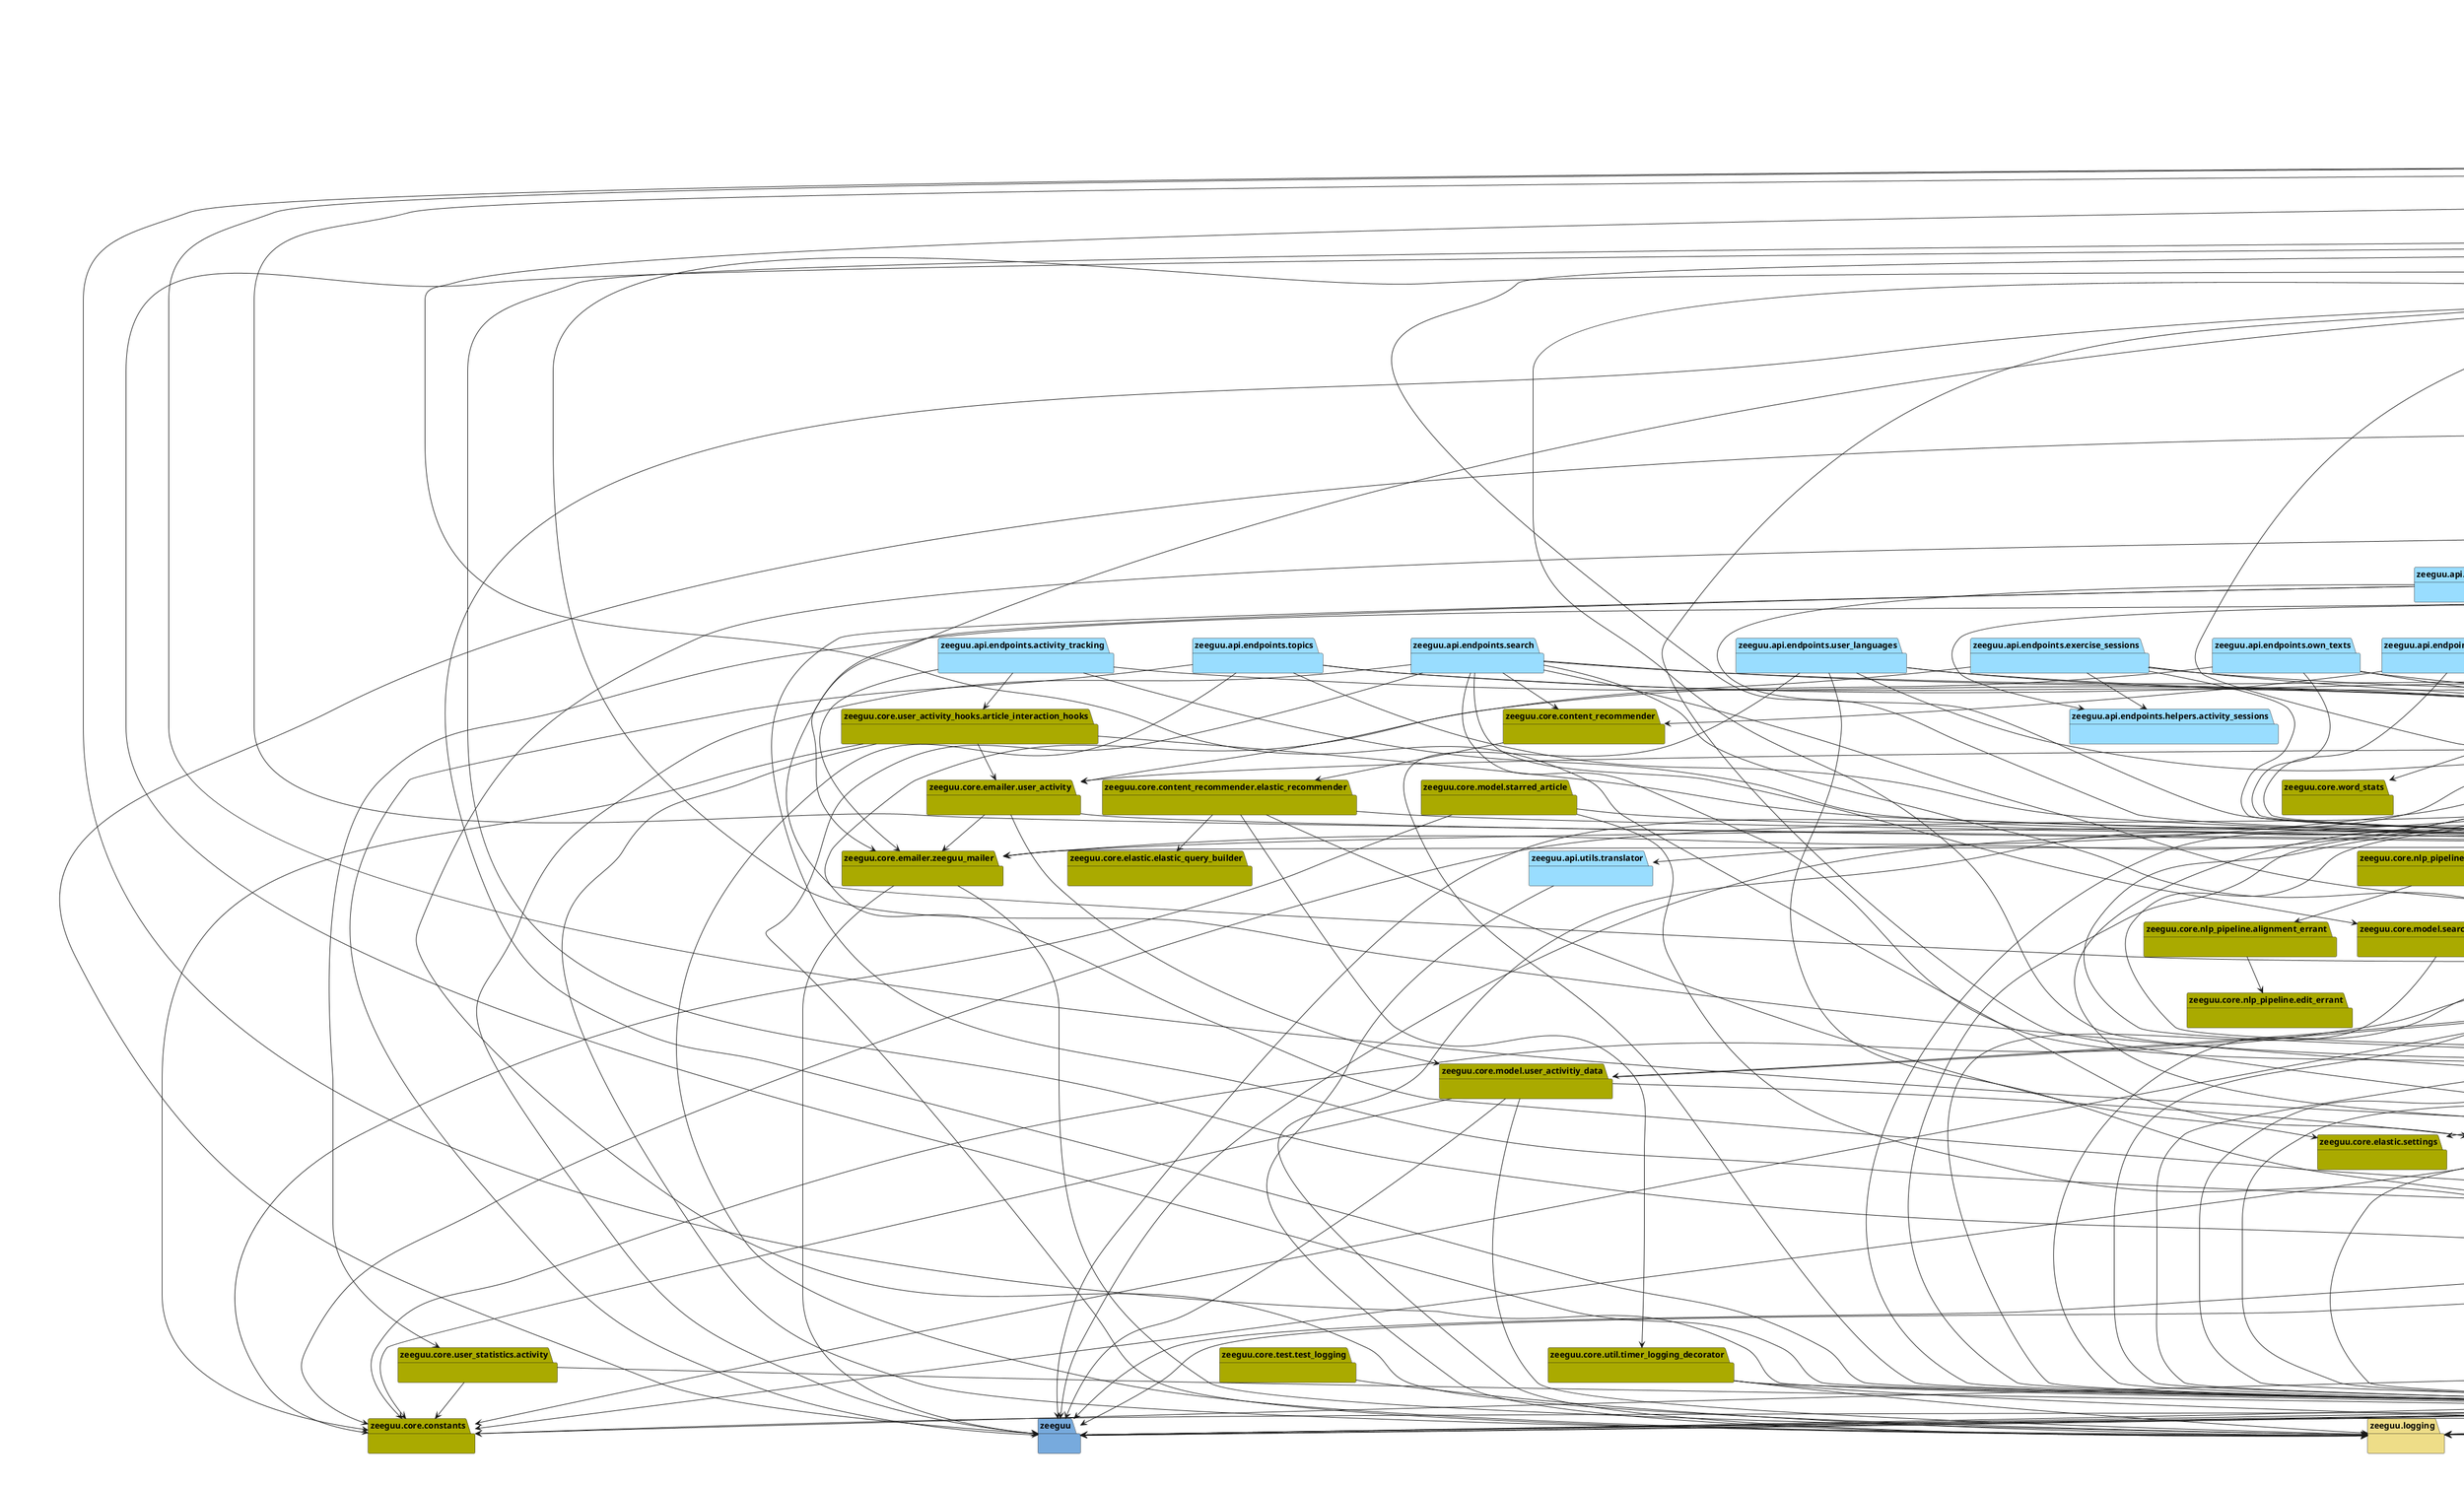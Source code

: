 @startuml packages
set namespaceSeparator none
package "zeeguu" as zeeguu #77AADD {
}
package "zeeguu.api" as zeeguu.api #99DDFF {
}
package "zeeguu.api.app" as zeeguu.api.app #99DDFF {
}
package "zeeguu.api.cross_domain_app" as zeeguu.api.cross_domain_app #99DDFF {
}
package "zeeguu.api.custom_fmd_graphs" as zeeguu.api.custom_fmd_graphs #99DDFF {
}
package "zeeguu.api.endpoints" as zeeguu.api.endpoints #99DDFF {
}
package "zeeguu.api.endpoints.accounts" as zeeguu.api.endpoints.accounts #99DDFF {
}
package "zeeguu.api.endpoints.activity_tracking" as zeeguu.api.endpoints.activity_tracking #99DDFF {
}
package "zeeguu.api.endpoints.article" as zeeguu.api.endpoints.article #99DDFF {
}
package "zeeguu.api.endpoints.bookmarks_and_words" as zeeguu.api.endpoints.bookmarks_and_words #99DDFF {
}
package "zeeguu.api.endpoints.exercise_sessions" as zeeguu.api.endpoints.exercise_sessions #99DDFF {
}
package "zeeguu.api.endpoints.exercises" as zeeguu.api.endpoints.exercises #99DDFF {
}
package "zeeguu.api.endpoints.feature_toggles" as zeeguu.api.endpoints.feature_toggles #99DDFF {
}
package "zeeguu.api.endpoints.helpers" as zeeguu.api.endpoints.helpers #99DDFF {
}
package "zeeguu.api.endpoints.helpers.activity_sessions" as zeeguu.api.endpoints.helpers.activity_sessions #99DDFF {
}
package "zeeguu.api.endpoints.nlp" as zeeguu.api.endpoints.nlp #99DDFF {
}
package "zeeguu.api.endpoints.own_texts" as zeeguu.api.endpoints.own_texts #99DDFF {
}
package "zeeguu.api.endpoints.reading_sessions" as zeeguu.api.endpoints.reading_sessions #99DDFF {
}
package "zeeguu.api.endpoints.search" as zeeguu.api.endpoints.search #99DDFF {
}
package "zeeguu.api.endpoints.sessions" as zeeguu.api.endpoints.sessions #99DDFF {
}
package "zeeguu.api.endpoints.speech" as zeeguu.api.endpoints.speech #99DDFF {
}
package "zeeguu.api.endpoints.student" as zeeguu.api.endpoints.student #99DDFF {
}
package "zeeguu.api.endpoints.system_languages" as zeeguu.api.endpoints.system_languages #99DDFF {
}
package "zeeguu.api.endpoints.teacher_dashboard" as zeeguu.api.endpoints.teacher_dashboard #99DDFF {
}
package "zeeguu.api.endpoints.teacher_dashboard._common_api_parameters" as zeeguu.api.endpoints.teacher_dashboard._common_api_parameters #99DDFF {
}
package "zeeguu.api.endpoints.teacher_dashboard._only_teachers_decorator" as zeeguu.api.endpoints.teacher_dashboard._only_teachers_decorator #99DDFF {
}
package "zeeguu.api.endpoints.teacher_dashboard._permissions" as zeeguu.api.endpoints.teacher_dashboard._permissions #99DDFF {
}
package "zeeguu.api.endpoints.teacher_dashboard.article_management" as zeeguu.api.endpoints.teacher_dashboard.article_management #99DDFF {
}
package "zeeguu.api.endpoints.teacher_dashboard.cohorts" as zeeguu.api.endpoints.teacher_dashboard.cohorts #99DDFF {
}
package "zeeguu.api.endpoints.teacher_dashboard.general" as zeeguu.api.endpoints.teacher_dashboard.general #99DDFF {
}
package "zeeguu.api.endpoints.teacher_dashboard.helpers" as zeeguu.api.endpoints.teacher_dashboard.helpers #99DDFF {
}
package "zeeguu.api.endpoints.teacher_dashboard.student" as zeeguu.api.endpoints.teacher_dashboard.student #99DDFF {
}
package "zeeguu.api.endpoints.teacher_dashboard.student_exercises" as zeeguu.api.endpoints.teacher_dashboard.student_exercises #99DDFF {
}
package "zeeguu.api.endpoints.teacher_dashboard.student_overviews" as zeeguu.api.endpoints.teacher_dashboard.student_overviews #99DDFF {
}
package "zeeguu.api.endpoints.teacher_dashboard.student_readings" as zeeguu.api.endpoints.teacher_dashboard.student_readings #99DDFF {
}
package "zeeguu.api.endpoints.teacher_dashboard.student_words" as zeeguu.api.endpoints.teacher_dashboard.student_words #99DDFF {
}
package "zeeguu.api.endpoints.topics" as zeeguu.api.endpoints.topics #99DDFF {
}
package "zeeguu.api.endpoints.translation" as zeeguu.api.endpoints.translation #99DDFF {
}
package "zeeguu.api.endpoints.user" as zeeguu.api.endpoints.user #99DDFF {
}
package "zeeguu.api.endpoints.user_article" as zeeguu.api.endpoints.user_article #99DDFF {
}
package "zeeguu.api.endpoints.user_articles" as zeeguu.api.endpoints.user_articles #99DDFF {
}
package "zeeguu.api.endpoints.user_languages" as zeeguu.api.endpoints.user_languages #99DDFF {
}
package "zeeguu.api.endpoints.user_preferences" as zeeguu.api.endpoints.user_preferences #99DDFF {
}
package "zeeguu.api.endpoints.user_statistics" as zeeguu.api.endpoints.user_statistics #99DDFF {
}
package "zeeguu.api.utils" as zeeguu.api.utils #99DDFF {
}
package "zeeguu.api.utils.abort_handling" as zeeguu.api.utils.abort_handling #99DDFF {
}
package "zeeguu.api.utils.feedparser_extensions" as zeeguu.api.utils.feedparser_extensions #99DDFF {
}
package "zeeguu.api.utils.json_result" as zeeguu.api.utils.json_result #99DDFF {
}
package "zeeguu.api.utils.route_wrappers" as zeeguu.api.utils.route_wrappers #99DDFF {
}
package "zeeguu.api.utils.translator" as zeeguu.api.utils.translator #99DDFF {
}
package "zeeguu.cl" as zeeguu.cl #44BB99 {
}
package "zeeguu.config" as zeeguu.config #BBCC33 {
}
package "zeeguu.config.loader" as zeeguu.config.loader #BBCC33 {
}
package "zeeguu.core" as zeeguu.core #AAAA00 {
}
package "zeeguu.core.account_management" as zeeguu.core.account_management #AAAA00 {
}
package "zeeguu.core.account_management.user_account_creation" as zeeguu.core.account_management.user_account_creation #AAAA00 {
}
package "zeeguu.core.bookmark_quality" as zeeguu.core.bookmark_quality #AAAA00 {
}
package "zeeguu.core.bookmark_quality.fit_for_study" as zeeguu.core.bookmark_quality.fit_for_study #AAAA00 {
}
package "zeeguu.core.bookmark_quality.negative_qualities" as zeeguu.core.bookmark_quality.negative_qualities #AAAA00 {
}
package "zeeguu.core.bookmark_quality.positive_qualities" as zeeguu.core.bookmark_quality.positive_qualities #AAAA00 {
}
package "zeeguu.core.bookmark_quality.top_bookmarks_for_user" as zeeguu.core.bookmark_quality.top_bookmarks_for_user #AAAA00 {
}
package "zeeguu.core.constants" as zeeguu.core.constants #AAAA00 {
}
package "zeeguu.core.content_cleaning" as zeeguu.core.content_cleaning #AAAA00 {
}
package "zeeguu.core.content_cleaning.content_cleaner" as zeeguu.core.content_cleaning.content_cleaner #AAAA00 {
}
package "zeeguu.core.content_cleaning.unicode_normalization" as zeeguu.core.content_cleaning.unicode_normalization #AAAA00 {
}
package "zeeguu.core.content_quality" as zeeguu.core.content_quality #AAAA00 {
}
package "zeeguu.core.content_quality.quality_filter" as zeeguu.core.content_quality.quality_filter #AAAA00 {
}
package "zeeguu.core.content_recommender" as zeeguu.core.content_recommender #AAAA00 {
}
package "zeeguu.core.content_recommender.elastic_recommender" as zeeguu.core.content_recommender.elastic_recommender #AAAA00 {
}
package "zeeguu.core.content_retriever" as zeeguu.core.content_retriever #AAAA00 {
}
package "zeeguu.core.content_retriever.article_downloader" as zeeguu.core.content_retriever.article_downloader #AAAA00 {
}
package "zeeguu.core.content_retriever.crawler_exceptions" as zeeguu.core.content_retriever.crawler_exceptions #AAAA00 {
}
package "zeeguu.core.content_retriever.parse_with_newspaper" as zeeguu.core.content_retriever.parse_with_newspaper #AAAA00 {
}
package "zeeguu.core.content_retriever.parse_with_readability_server" as zeeguu.core.content_retriever.parse_with_readability_server #AAAA00 {
}
package "zeeguu.core.content_retriever.video_dowloader" as zeeguu.core.content_retriever.video_dowloader #AAAA00 {
}
package "zeeguu.core.crowd_translations" as zeeguu.core.crowd_translations #AAAA00 {
}
package "zeeguu.core.definition_of_learned" as zeeguu.core.definition_of_learned #AAAA00 {
}
package "zeeguu.core.definition_of_learned.is_learned" as zeeguu.core.definition_of_learned.is_learned #AAAA00 {
}
package "zeeguu.core.elastic" as zeeguu.core.elastic #AAAA00 {
}
package "zeeguu.core.elastic.elastic_query_builder" as zeeguu.core.elastic.elastic_query_builder #AAAA00 {
}
package "zeeguu.core.elastic.indexing" as zeeguu.core.elastic.indexing #AAAA00 {
}
package "zeeguu.core.elastic.settings" as zeeguu.core.elastic.settings #AAAA00 {
}
package "zeeguu.core.emailer" as zeeguu.core.emailer #AAAA00 {
}
package "zeeguu.core.emailer.password_reset" as zeeguu.core.emailer.password_reset #AAAA00 {
}
package "zeeguu.core.emailer.user_activity" as zeeguu.core.emailer.user_activity #AAAA00 {
}
package "zeeguu.core.emailer.zeeguu_mailer" as zeeguu.core.emailer.zeeguu_mailer #AAAA00 {
}
package "zeeguu.core.exercises" as zeeguu.core.exercises #AAAA00 {
}
package "zeeguu.core.exercises.similar_words" as zeeguu.core.exercises.similar_words #AAAA00 {
}
package "zeeguu.core.feed_handler" as zeeguu.core.feed_handler #AAAA00 {
}
package "zeeguu.core.feed_handler.feed_handler" as zeeguu.core.feed_handler.feed_handler #AAAA00 {
}
package "zeeguu.core.feed_handler.newspaperfeed" as zeeguu.core.feed_handler.newspaperfeed #AAAA00 {
}
package "zeeguu.core.feed_handler.rssfeed" as zeeguu.core.feed_handler.rssfeed #AAAA00 {
}
package "zeeguu.core.language" as zeeguu.core.language #AAAA00 {
}
package "zeeguu.core.language.difficulty_estimator_factory" as zeeguu.core.language.difficulty_estimator_factory #AAAA00 {
}
package "zeeguu.core.language.difficulty_estimator_strategy" as zeeguu.core.language.difficulty_estimator_strategy #AAAA00 {
}
package "zeeguu.core.language.strategies" as zeeguu.core.language.strategies #AAAA00 {
}
package "zeeguu.core.language.strategies.cognacy_difficulty_estimator" as zeeguu.core.language.strategies.cognacy_difficulty_estimator #AAAA00 {
}
package "zeeguu.core.language.strategies.cognacy_wh_difficulty_estimator" as zeeguu.core.language.strategies.cognacy_wh_difficulty_estimator #AAAA00 {
}
package "zeeguu.core.language.strategies.default_difficulty_estimator" as zeeguu.core.language.strategies.default_difficulty_estimator #AAAA00 {
}
package "zeeguu.core.language.strategies.flesch_kincaid_difficulty_estimator" as zeeguu.core.language.strategies.flesch_kincaid_difficulty_estimator #AAAA00 {
}
package "zeeguu.core.language.strategies.frequency_difficulty_estimator" as zeeguu.core.language.strategies.frequency_difficulty_estimator #AAAA00 {
}
package "zeeguu.core.language.strategies.word_history_difficulty_estimator" as zeeguu.core.language.strategies.word_history_difficulty_estimator #AAAA00 {
}
package "zeeguu.core.language.strategies.word_rank_difficulty_estimator" as zeeguu.core.language.strategies.word_rank_difficulty_estimator #AAAA00 {
}
package "zeeguu.core.ml_models" as zeeguu.core.ml_models #AAAA00 {
}
package "zeeguu.core.ml_models.paywall_detector" as zeeguu.core.ml_models.paywall_detector #AAAA00 {
}
package "zeeguu.core.ml_models.utils" as zeeguu.core.ml_models.utils #AAAA00 {
}
package "zeeguu.core.model" as zeeguu.core.model #AAAA00 {
}
package "zeeguu.core.model.article" as zeeguu.core.model.article #AAAA00 {
}
package "zeeguu.core.model.article_difficulty_feedback" as zeeguu.core.model.article_difficulty_feedback #AAAA00 {
}
package "zeeguu.core.model.bookmark" as zeeguu.core.model.bookmark #AAAA00 {
}
package "zeeguu.core.model.cohort" as zeeguu.core.model.cohort #AAAA00 {
}
package "zeeguu.core.model.cohort_article_map" as zeeguu.core.model.cohort_article_map #AAAA00 {
}
package "zeeguu.core.model.difficulty_lingo_rank" as zeeguu.core.model.difficulty_lingo_rank #AAAA00 {
}
package "zeeguu.core.model.domain_name" as zeeguu.core.model.domain_name #AAAA00 {
}
package "zeeguu.core.model.exercise" as zeeguu.core.model.exercise #AAAA00 {
}
package "zeeguu.core.model.exercise_outcome" as zeeguu.core.model.exercise_outcome #AAAA00 {
}
package "zeeguu.core.model.exercise_source" as zeeguu.core.model.exercise_source #AAAA00 {
}
package "zeeguu.core.model.feed" as zeeguu.core.model.feed #AAAA00 {
}
package "zeeguu.core.model.language" as zeeguu.core.model.language #AAAA00 {
}
package "zeeguu.core.model.learning_cycle" as zeeguu.core.model.learning_cycle #AAAA00 {
}
package "zeeguu.core.model.localized_topic" as zeeguu.core.model.localized_topic #AAAA00 {
}
package "zeeguu.core.model.personal_copy" as zeeguu.core.model.personal_copy #AAAA00 {
}
package "zeeguu.core.model.search" as zeeguu.core.model.search #AAAA00 {
}
package "zeeguu.core.model.search_filter" as zeeguu.core.model.search_filter #AAAA00 {
}
package "zeeguu.core.model.search_subscription" as zeeguu.core.model.search_subscription #AAAA00 {
}
package "zeeguu.core.model.session" as zeeguu.core.model.session #AAAA00 {
}
package "zeeguu.core.model.sorted_exercise_log" as zeeguu.core.model.sorted_exercise_log #AAAA00 {
}
package "zeeguu.core.model.starred_article" as zeeguu.core.model.starred_article #AAAA00 {
}
package "zeeguu.core.model.teacher" as zeeguu.core.model.teacher #AAAA00 {
}
package "zeeguu.core.model.teacher_cohort_map" as zeeguu.core.model.teacher_cohort_map #AAAA00 {
}
package "zeeguu.core.model.text" as zeeguu.core.model.text #AAAA00 {
}
package "zeeguu.core.model.topic" as zeeguu.core.model.topic #AAAA00 {
}
package "zeeguu.core.model.topic_filter" as zeeguu.core.model.topic_filter #AAAA00 {
}
package "zeeguu.core.model.topic_subscription" as zeeguu.core.model.topic_subscription #AAAA00 {
}
package "zeeguu.core.model.unique_code" as zeeguu.core.model.unique_code #AAAA00 {
}
package "zeeguu.core.model.url" as zeeguu.core.model.url #AAAA00 {
}
package "zeeguu.core.model.user" as zeeguu.core.model.user #AAAA00 {
}
package "zeeguu.core.model.user_activitiy_data" as zeeguu.core.model.user_activitiy_data #AAAA00 {
}
package "zeeguu.core.model.user_article" as zeeguu.core.model.user_article #AAAA00 {
}
package "zeeguu.core.model.user_exercise_session" as zeeguu.core.model.user_exercise_session #AAAA00 {
}
package "zeeguu.core.model.user_language" as zeeguu.core.model.user_language #AAAA00 {
}
package "zeeguu.core.model.user_preference" as zeeguu.core.model.user_preference #AAAA00 {
}
package "zeeguu.core.model.user_reading_session" as zeeguu.core.model.user_reading_session #AAAA00 {
}
package "zeeguu.core.model.user_word" as zeeguu.core.model.user_word #AAAA00 {
}
package "zeeguu.core.model.word_to_study" as zeeguu.core.model.word_to_study #AAAA00 {
}
package "zeeguu.core.nlp_pipeline" as zeeguu.core.nlp_pipeline #AAAA00 {
}
package "zeeguu.core.nlp_pipeline.alignment_errant" as zeeguu.core.nlp_pipeline.alignment_errant #AAAA00 {
}
package "zeeguu.core.nlp_pipeline.automatic_gec_tagging" as zeeguu.core.nlp_pipeline.automatic_gec_tagging #AAAA00 {
}
package "zeeguu.core.nlp_pipeline.confusion_generator" as zeeguu.core.nlp_pipeline.confusion_generator #AAAA00 {
}
package "zeeguu.core.nlp_pipeline.edit_errant" as zeeguu.core.nlp_pipeline.edit_errant #AAAA00 {
}
package "zeeguu.core.nlp_pipeline.reduce_context" as zeeguu.core.nlp_pipeline.reduce_context #AAAA00 {
}
package "zeeguu.core.nlp_pipeline.spacy_wrapper" as zeeguu.core.nlp_pipeline.spacy_wrapper #AAAA00 {
}
package "zeeguu.core.sql" as zeeguu.core.sql #AAAA00 {
}
package "zeeguu.core.sql.learner" as zeeguu.core.sql.learner #AAAA00 {
}
package "zeeguu.core.sql.learner.exercises_history" as zeeguu.core.sql.learner.exercises_history #AAAA00 {
}
package "zeeguu.core.sql.learner.words" as zeeguu.core.sql.learner.words #AAAA00 {
}
package "zeeguu.core.sql.query_building" as zeeguu.core.sql.query_building #AAAA00 {
}
package "zeeguu.core.sql.teacher" as zeeguu.core.sql.teacher #AAAA00 {
}
package "zeeguu.core.sql.teacher.teachers_for_cohort" as zeeguu.core.sql.teacher.teachers_for_cohort #AAAA00 {
}
package "zeeguu.core.test" as zeeguu.core.test #AAAA00 {
}
package "zeeguu.core.test.mocking_the_web" as zeeguu.core.test.mocking_the_web #AAAA00 {
}
package "zeeguu.core.test.model_test_mixin" as zeeguu.core.test.model_test_mixin #AAAA00 {
}
package "zeeguu.core.test.rules" as zeeguu.core.test.rules #AAAA00 {
}
package "zeeguu.core.test.rules.article_rule" as zeeguu.core.test.rules.article_rule #AAAA00 {
}
package "zeeguu.core.test.rules.base_rule" as zeeguu.core.test.rules.base_rule #AAAA00 {
}
package "zeeguu.core.test.rules.bookmark_rule" as zeeguu.core.test.rules.bookmark_rule #AAAA00 {
}
package "zeeguu.core.test.rules.cohort_rule" as zeeguu.core.test.rules.cohort_rule #AAAA00 {
}
package "zeeguu.core.test.rules.exercise_rule" as zeeguu.core.test.rules.exercise_rule #AAAA00 {
}
package "zeeguu.core.test.rules.exercise_session_rule" as zeeguu.core.test.rules.exercise_session_rule #AAAA00 {
}
package "zeeguu.core.test.rules.feed_rule" as zeeguu.core.test.rules.feed_rule #AAAA00 {
}
package "zeeguu.core.test.rules.language_rule" as zeeguu.core.test.rules.language_rule #AAAA00 {
}
package "zeeguu.core.test.rules.outcome_rule" as zeeguu.core.test.rules.outcome_rule #AAAA00 {
}
package "zeeguu.core.test.rules.source_rule" as zeeguu.core.test.rules.source_rule #AAAA00 {
}
package "zeeguu.core.test.rules.text_rule" as zeeguu.core.test.rules.text_rule #AAAA00 {
}
package "zeeguu.core.test.rules.url_rule" as zeeguu.core.test.rules.url_rule #AAAA00 {
}
package "zeeguu.core.test.rules.user_article_rule" as zeeguu.core.test.rules.user_article_rule #AAAA00 {
}
package "zeeguu.core.test.rules.user_exercise_session_rule" as zeeguu.core.test.rules.user_exercise_session_rule #AAAA00 {
}
package "zeeguu.core.test.rules.user_reading_session_rule" as zeeguu.core.test.rules.user_reading_session_rule #AAAA00 {
}
package "zeeguu.core.test.rules.user_rule" as zeeguu.core.test.rules.user_rule #AAAA00 {
}
package "zeeguu.core.test.rules.user_word_rule" as zeeguu.core.test.rules.user_word_rule #AAAA00 {
}
package "zeeguu.core.test.test_article" as zeeguu.core.test.test_article #AAAA00 {
}
package "zeeguu.core.test.test_bookmark" as zeeguu.core.test.test_bookmark #AAAA00 {
}
package "zeeguu.core.test.test_cohort" as zeeguu.core.test.test_cohort #AAAA00 {
}
package "zeeguu.core.test.test_difficulty_estimator_factory" as zeeguu.core.test.test_difficulty_estimator_factory #AAAA00 {
}
package "zeeguu.core.test.test_domain" as zeeguu.core.test.test_domain #AAAA00 {
}
package "zeeguu.core.test.test_feed" as zeeguu.core.test.test_feed #AAAA00 {
}
package "zeeguu.core.test.test_language" as zeeguu.core.test.test_language #AAAA00 {
}
package "zeeguu.core.test.test_localized_topic" as zeeguu.core.test.test_localized_topic #AAAA00 {
}
package "zeeguu.core.test.test_logging" as zeeguu.core.test.test_logging #AAAA00 {
}
package "zeeguu.core.test.test_retrieve_and_compute" as zeeguu.core.test.test_retrieve_and_compute #AAAA00 {
}
package "zeeguu.core.test.test_text" as zeeguu.core.test.test_text #AAAA00 {
}
package "zeeguu.core.test.test_url" as zeeguu.core.test.test_url #AAAA00 {
}
package "zeeguu.core.test.test_user" as zeeguu.core.test.test_user #AAAA00 {
}
package "zeeguu.core.test.test_user_article" as zeeguu.core.test.test_user_article #AAAA00 {
}
package "zeeguu.core.test.test_user_preferences" as zeeguu.core.test.test_user_preferences #AAAA00 {
}
package "zeeguu.core.test.test_user_word" as zeeguu.core.test.test_user_word #AAAA00 {
}
package "zeeguu.core.test.testing_data" as zeeguu.core.test.testing_data #AAAA00 {
}
package "zeeguu.core.test.tests_difficulty_estimator_strategies" as zeeguu.core.test.tests_difficulty_estimator_strategies #AAAA00 {
}
package "zeeguu.core.test.tests_difficulty_estimator_strategies.test_default_difficulty_estimator" as zeeguu.core.test.tests_difficulty_estimator_strategies.test_default_difficulty_estimator #AAAA00 {
}
package "zeeguu.core.test.tests_difficulty_estimator_strategies.test_flesch_kincaid_difficulty_estimator" as zeeguu.core.test.tests_difficulty_estimator_strategies.test_flesch_kincaid_difficulty_estimator #AAAA00 {
}
package "zeeguu.core.test.tests_difficulty_estimator_strategies.test_frequency_difficulty_estimator" as zeeguu.core.test.tests_difficulty_estimator_strategies.test_frequency_difficulty_estimator #AAAA00 {
}
package "zeeguu.core.user_activity_hooks" as zeeguu.core.user_activity_hooks #AAAA00 {
}
package "zeeguu.core.user_activity_hooks.article_interaction_hooks" as zeeguu.core.user_activity_hooks.article_interaction_hooks #AAAA00 {
}
package "zeeguu.core.user_statistics" as zeeguu.core.user_statistics #AAAA00 {
}
package "zeeguu.core.user_statistics.activity" as zeeguu.core.user_statistics.activity #AAAA00 {
}
package "zeeguu.core.user_statistics.exercise_corectness" as zeeguu.core.user_statistics.exercise_corectness #AAAA00 {
}
package "zeeguu.core.user_statistics.exercise_sessions" as zeeguu.core.user_statistics.exercise_sessions #AAAA00 {
}
package "zeeguu.core.user_statistics.reading_sessions" as zeeguu.core.user_statistics.reading_sessions #AAAA00 {
}
package "zeeguu.core.user_statistics.student_overview" as zeeguu.core.user_statistics.student_overview #AAAA00 {
}
package "zeeguu.core.util" as zeeguu.core.util #AAAA00 {
}
package "zeeguu.core.util.encoding" as zeeguu.core.util.encoding #AAAA00 {
}
package "zeeguu.core.util.hash" as zeeguu.core.util.hash #AAAA00 {
}
package "zeeguu.core.util.text" as zeeguu.core.util.text #AAAA00 {
}
package "zeeguu.core.util.time" as zeeguu.core.util.time #AAAA00 {
}
package "zeeguu.core.util.timer_logging_decorator" as zeeguu.core.util.timer_logging_decorator #AAAA00 {
}
package "zeeguu.core.word_scheduling" as zeeguu.core.word_scheduling #AAAA00 {
}
package "zeeguu.core.word_scheduling.basicSR" as zeeguu.core.word_scheduling.basicSR #AAAA00 {
}
package "zeeguu.core.word_scheduling.basicSR.basicSR" as zeeguu.core.word_scheduling.basicSR.basicSR #AAAA00 {
}
package "zeeguu.core.word_stats" as zeeguu.core.word_stats #AAAA00 {
}
package "zeeguu.logging" as zeeguu.logging #EEDD88 {
}
zeeguu.api.app --> zeeguu
zeeguu.api.app --> zeeguu.api.endpoints
zeeguu.api.app --> zeeguu.config.loader
zeeguu.api.app --> zeeguu.core.model
zeeguu.api.app --> zeeguu.logging
zeeguu.api.custom_fmd_graphs --> zeeguu.core.model
zeeguu.api.endpoints --> zeeguu.api.endpoints.nlp
zeeguu.api.endpoints --> zeeguu.api.endpoints.reading_sessions
zeeguu.api.endpoints --> zeeguu.api.endpoints.student
zeeguu.api.endpoints --> zeeguu.api.endpoints.teacher_dashboard
zeeguu.api.endpoints --> zeeguu.core
zeeguu.api.endpoints.accounts --> zeeguu.api.endpoints.sessions
zeeguu.api.endpoints.accounts --> zeeguu.api.utils.abort_handling
zeeguu.api.endpoints.accounts --> zeeguu.api.utils.route_wrappers
zeeguu.api.endpoints.accounts --> zeeguu.core.account_management.user_account_creation
zeeguu.api.endpoints.accounts --> zeeguu.core.emailer.password_reset
zeeguu.api.endpoints.accounts --> zeeguu.core.model
zeeguu.api.endpoints.accounts --> zeeguu.core.model.unique_code
zeeguu.api.endpoints.accounts --> zeeguu.logging
zeeguu.api.endpoints.activity_tracking --> zeeguu.api.utils.route_wrappers
zeeguu.api.endpoints.activity_tracking --> zeeguu.core.emailer.zeeguu_mailer
zeeguu.api.endpoints.activity_tracking --> zeeguu.core.model
zeeguu.api.endpoints.activity_tracking --> zeeguu.core.user_activity_hooks.article_interaction_hooks
zeeguu.api.endpoints.article --> zeeguu.api.utils
zeeguu.api.endpoints.article --> zeeguu.api.utils.json_result
zeeguu.api.endpoints.article --> zeeguu.api.utils.route_wrappers
zeeguu.api.endpoints.article --> zeeguu.core.model
zeeguu.api.endpoints.article --> zeeguu.core.model.article
zeeguu.api.endpoints.article --> zeeguu.core.model.personal_copy
zeeguu.api.endpoints.bookmarks_and_words --> zeeguu.api.utils.json_result
zeeguu.api.endpoints.bookmarks_and_words --> zeeguu.api.utils.route_wrappers
zeeguu.api.endpoints.bookmarks_and_words --> zeeguu.core.bookmark_quality
zeeguu.api.endpoints.bookmarks_and_words --> zeeguu.core.model
zeeguu.api.endpoints.exercise_sessions --> zeeguu.api.endpoints.helpers.activity_sessions
zeeguu.api.endpoints.exercise_sessions --> zeeguu.api.utils.json_result
zeeguu.api.endpoints.exercise_sessions --> zeeguu.api.utils.route_wrappers
zeeguu.api.endpoints.exercise_sessions --> zeeguu.core.emailer.user_activity
zeeguu.api.endpoints.exercise_sessions --> zeeguu.core.model
zeeguu.api.endpoints.exercises --> zeeguu.api.utils.json_result
zeeguu.api.endpoints.exercises --> zeeguu.api.utils.route_wrappers
zeeguu.api.endpoints.exercises --> zeeguu.core.exercises.similar_words
zeeguu.api.endpoints.exercises --> zeeguu.core.model
zeeguu.api.endpoints.feature_toggles --> zeeguu.api.endpoints
zeeguu.api.endpoints.feature_toggles --> zeeguu.api.utils
zeeguu.api.endpoints.nlp --> zeeguu.api.utils.json_result
zeeguu.api.endpoints.nlp --> zeeguu.api.utils.route_wrappers
zeeguu.api.endpoints.nlp --> zeeguu.core.nlp_pipeline
zeeguu.api.endpoints.own_texts --> zeeguu.api.utils.json_result
zeeguu.api.endpoints.own_texts --> zeeguu.api.utils.route_wrappers
zeeguu.api.endpoints.own_texts --> zeeguu.core.model
zeeguu.api.endpoints.own_texts --> zeeguu.core.model.personal_copy
zeeguu.api.endpoints.reading_sessions --> zeeguu.api.endpoints.helpers.activity_sessions
zeeguu.api.endpoints.reading_sessions --> zeeguu.api.utils
zeeguu.api.endpoints.reading_sessions --> zeeguu.api.utils.json_result
zeeguu.api.endpoints.search --> zeeguu
zeeguu.api.endpoints.search --> zeeguu.api.utils.json_result
zeeguu.api.endpoints.search --> zeeguu.api.utils.route_wrappers
zeeguu.api.endpoints.search --> zeeguu.core.content_recommender
zeeguu.api.endpoints.search --> zeeguu.core.model.search
zeeguu.api.endpoints.search --> zeeguu.core.model.search_filter
zeeguu.api.endpoints.search --> zeeguu.core.model.search_subscription
zeeguu.api.endpoints.search --> zeeguu.core.model.user_article
zeeguu.api.endpoints.search --> zeeguu.logging
zeeguu.api.endpoints.sessions --> zeeguu.api.utils.abort_handling
zeeguu.api.endpoints.sessions --> zeeguu.api.utils.route_wrappers
zeeguu.api.endpoints.sessions --> zeeguu.core.model
zeeguu.api.endpoints.speech --> zeeguu.api.endpoints
zeeguu.api.endpoints.speech --> zeeguu.api.utils
zeeguu.api.endpoints.speech --> zeeguu.core
zeeguu.api.endpoints.speech --> zeeguu.core.model
zeeguu.api.endpoints.student --> zeeguu.api.utils
zeeguu.api.endpoints.student --> zeeguu.api.utils.json_result
zeeguu.api.endpoints.student --> zeeguu.api.utils.route_wrappers
zeeguu.api.endpoints.student --> zeeguu.core.model
zeeguu.api.endpoints.system_languages --> zeeguu.api.utils.route_wrappers
zeeguu.api.endpoints.system_languages --> zeeguu.core.model
zeeguu.api.endpoints.teacher_dashboard --> zeeguu.api.endpoints.student
zeeguu.api.endpoints.teacher_dashboard --> zeeguu.api.endpoints.teacher_dashboard.article_management
zeeguu.api.endpoints.teacher_dashboard --> zeeguu.api.endpoints.teacher_dashboard.cohorts
zeeguu.api.endpoints.teacher_dashboard --> zeeguu.api.endpoints.teacher_dashboard.general
zeeguu.api.endpoints.teacher_dashboard --> zeeguu.api.endpoints.teacher_dashboard.student_exercises
zeeguu.api.endpoints.teacher_dashboard --> zeeguu.api.endpoints.teacher_dashboard.student_overviews
zeeguu.api.endpoints.teacher_dashboard --> zeeguu.api.endpoints.teacher_dashboard.student_readings
zeeguu.api.endpoints.teacher_dashboard --> zeeguu.api.endpoints.teacher_dashboard.student_words
zeeguu.api.endpoints.teacher_dashboard._common_api_parameters --> zeeguu.api.endpoints.teacher_dashboard._permissions
zeeguu.api.endpoints.teacher_dashboard._common_api_parameters --> zeeguu.core.model
zeeguu.api.endpoints.teacher_dashboard._common_api_parameters --> zeeguu.core.sql.query_building
zeeguu.api.endpoints.teacher_dashboard._only_teachers_decorator --> zeeguu.api.endpoints.teacher_dashboard._permissions
zeeguu.api.endpoints.teacher_dashboard._permissions --> zeeguu.core.model
zeeguu.api.endpoints.teacher_dashboard.article_management --> zeeguu.api.endpoints.teacher_dashboard._only_teachers_decorator
zeeguu.api.endpoints.teacher_dashboard.article_management --> zeeguu.api.endpoints.teacher_dashboard._permissions
zeeguu.api.endpoints.teacher_dashboard.article_management --> zeeguu.api.utils.abort_handling
zeeguu.api.endpoints.teacher_dashboard.article_management --> zeeguu.api.utils.route_wrappers
zeeguu.api.endpoints.teacher_dashboard.article_management --> zeeguu.core
zeeguu.api.endpoints.teacher_dashboard.article_management --> zeeguu.core.emailer.zeeguu_mailer
zeeguu.api.endpoints.teacher_dashboard.article_management --> zeeguu.core.model
zeeguu.api.endpoints.teacher_dashboard.article_management --> zeeguu.core.model.cohort_article_map
zeeguu.api.endpoints.teacher_dashboard.cohorts --> zeeguu.api.endpoints.teacher_dashboard._common_api_parameters
zeeguu.api.endpoints.teacher_dashboard.cohorts --> zeeguu.api.endpoints.teacher_dashboard._only_teachers_decorator
zeeguu.api.endpoints.teacher_dashboard.cohorts --> zeeguu.api.endpoints.teacher_dashboard._permissions
zeeguu.api.endpoints.teacher_dashboard.cohorts --> zeeguu.api.endpoints.teacher_dashboard.helpers
zeeguu.api.endpoints.teacher_dashboard.cohorts --> zeeguu.api.utils.route_wrappers
zeeguu.api.endpoints.teacher_dashboard.cohorts --> zeeguu.core
zeeguu.api.endpoints.teacher_dashboard.cohorts --> zeeguu.core.model
zeeguu.api.endpoints.teacher_dashboard.cohorts --> zeeguu.core.model.user_reading_session
zeeguu.api.endpoints.teacher_dashboard.general --> zeeguu.api.endpoints.teacher_dashboard._only_teachers_decorator
zeeguu.api.endpoints.teacher_dashboard.general --> zeeguu.api.endpoints.teacher_dashboard._permissions
zeeguu.api.endpoints.teacher_dashboard.general --> zeeguu.api.endpoints.teacher_dashboard.helpers
zeeguu.api.endpoints.teacher_dashboard.general --> zeeguu.api.utils.route_wrappers
zeeguu.api.endpoints.teacher_dashboard.general --> zeeguu.core
zeeguu.api.endpoints.teacher_dashboard.general --> zeeguu.core.model
zeeguu.api.endpoints.teacher_dashboard.helpers --> zeeguu.core.model
zeeguu.api.endpoints.teacher_dashboard.helpers --> zeeguu.core.sql.teacher.teachers_for_cohort
zeeguu.api.endpoints.teacher_dashboard.helpers --> zeeguu.core.user_statistics.exercise_corectness
zeeguu.api.endpoints.teacher_dashboard.helpers --> zeeguu.core.user_statistics.exercise_sessions
zeeguu.api.endpoints.teacher_dashboard.helpers --> zeeguu.core.user_statistics.reading_sessions
zeeguu.api.endpoints.teacher_dashboard.student --> zeeguu.api.endpoints.teacher_dashboard._common_api_parameters
zeeguu.api.endpoints.teacher_dashboard.student --> zeeguu.api.endpoints.teacher_dashboard._only_teachers_decorator
zeeguu.api.endpoints.teacher_dashboard.student --> zeeguu.api.endpoints.teacher_dashboard._permissions
zeeguu.api.endpoints.teacher_dashboard.student --> zeeguu.api.endpoints.teacher_dashboard.helpers
zeeguu.api.endpoints.teacher_dashboard.student --> zeeguu.api.utils
zeeguu.api.endpoints.teacher_dashboard.student --> zeeguu.api.utils.json_result
zeeguu.api.endpoints.teacher_dashboard.student --> zeeguu.core
zeeguu.api.endpoints.teacher_dashboard.student --> zeeguu.core.model
zeeguu.api.endpoints.teacher_dashboard.student_exercises --> zeeguu.api.endpoints.teacher_dashboard._common_api_parameters
zeeguu.api.endpoints.teacher_dashboard.student_exercises --> zeeguu.api.utils
zeeguu.api.endpoints.teacher_dashboard.student_exercises --> zeeguu.api.utils.json_result
zeeguu.api.endpoints.teacher_dashboard.student_exercises --> zeeguu.core
zeeguu.api.endpoints.teacher_dashboard.student_exercises --> zeeguu.core.model
zeeguu.api.endpoints.teacher_dashboard.student_exercises --> zeeguu.core.sql.learner.exercises_history
zeeguu.api.endpoints.teacher_dashboard.student_exercises --> zeeguu.core.user_statistics.exercise_corectness
zeeguu.api.endpoints.teacher_dashboard.student_overviews --> zeeguu.api.endpoints.teacher_dashboard._common_api_parameters
zeeguu.api.endpoints.teacher_dashboard.student_overviews --> zeeguu.api.utils
zeeguu.api.endpoints.teacher_dashboard.student_overviews --> zeeguu.api.utils.json_result
zeeguu.api.endpoints.teacher_dashboard.student_overviews --> zeeguu.core
zeeguu.api.endpoints.teacher_dashboard.student_overviews --> zeeguu.core.model
zeeguu.api.endpoints.teacher_dashboard.student_overviews --> zeeguu.core.user_statistics.student_overview
zeeguu.api.endpoints.teacher_dashboard.student_readings --> zeeguu.api.endpoints.teacher_dashboard._common_api_parameters
zeeguu.api.endpoints.teacher_dashboard.student_readings --> zeeguu.api.utils
zeeguu.api.endpoints.teacher_dashboard.student_readings --> zeeguu.api.utils.json_result
zeeguu.api.endpoints.teacher_dashboard.student_readings --> zeeguu.core
zeeguu.api.endpoints.teacher_dashboard.student_readings --> zeeguu.core.model
zeeguu.api.endpoints.teacher_dashboard.student_readings --> zeeguu.core.user_statistics.reading_sessions
zeeguu.api.endpoints.teacher_dashboard.student_words --> zeeguu.api.endpoints.teacher_dashboard._common_api_parameters
zeeguu.api.endpoints.teacher_dashboard.student_words --> zeeguu.api.utils
zeeguu.api.endpoints.teacher_dashboard.student_words --> zeeguu.api.utils.json_result
zeeguu.api.endpoints.teacher_dashboard.student_words --> zeeguu.core
zeeguu.api.endpoints.teacher_dashboard.student_words --> zeeguu.core.model
zeeguu.api.endpoints.teacher_dashboard.student_words --> zeeguu.core.sql.learner.words
zeeguu.api.endpoints.topics --> zeeguu
zeeguu.api.endpoints.topics --> zeeguu.api.utils.json_result
zeeguu.api.endpoints.topics --> zeeguu.api.utils.route_wrappers
zeeguu.api.endpoints.topics --> zeeguu.core.model
zeeguu.api.endpoints.topics --> zeeguu.logging
zeeguu.api.endpoints.translation --> zeeguu.api.utils.json_result
zeeguu.api.endpoints.translation --> zeeguu.api.utils.route_wrappers
zeeguu.api.endpoints.translation --> zeeguu.api.utils.translator
zeeguu.api.endpoints.translation --> zeeguu.core.crowd_translations
zeeguu.api.endpoints.translation --> zeeguu.core.model
zeeguu.api.endpoints.translation --> zeeguu.core.model.user_word
zeeguu.api.endpoints.user --> zeeguu.api.endpoints.feature_toggles
zeeguu.api.endpoints.user --> zeeguu.api.utils.json_result
zeeguu.api.endpoints.user --> zeeguu.api.utils.route_wrappers
zeeguu.api.endpoints.user --> zeeguu.core
zeeguu.api.endpoints.user --> zeeguu.core.emailer.zeeguu_mailer
zeeguu.api.endpoints.user_article --> zeeguu.api.utils.json_result
zeeguu.api.endpoints.user_article --> zeeguu.api.utils.route_wrappers
zeeguu.api.endpoints.user_article --> zeeguu.core.content_retriever
zeeguu.api.endpoints.user_article --> zeeguu.core.model
zeeguu.api.endpoints.user_article --> zeeguu.core.model.article_difficulty_feedback
zeeguu.api.endpoints.user_articles --> zeeguu.api.utils.json_result
zeeguu.api.endpoints.user_articles --> zeeguu.api.utils.route_wrappers
zeeguu.api.endpoints.user_articles --> zeeguu.core.content_recommender
zeeguu.api.endpoints.user_articles --> zeeguu.core.model
zeeguu.api.endpoints.user_languages --> zeeguu.api.utils.json_result
zeeguu.api.endpoints.user_languages --> zeeguu.api.utils.route_wrappers
zeeguu.api.endpoints.user_languages --> zeeguu.core
zeeguu.api.endpoints.user_languages --> zeeguu.core.model.language
zeeguu.api.endpoints.user_languages --> zeeguu.core.model.user_language
zeeguu.api.endpoints.user_preferences --> zeeguu.api.utils.json_result
zeeguu.api.endpoints.user_preferences --> zeeguu.api.utils.route_wrappers
zeeguu.api.endpoints.user_preferences --> zeeguu.core
zeeguu.api.endpoints.user_statistics --> zeeguu.api.utils
zeeguu.api.endpoints.user_statistics --> zeeguu.api.utils.json_result
zeeguu.api.endpoints.user_statistics --> zeeguu.api.utils.route_wrappers
zeeguu.api.endpoints.user_statistics --> zeeguu.core.user_statistics.activity
zeeguu.api.utils --> zeeguu.api.utils.json_result
zeeguu.api.utils --> zeeguu.api.utils.route_wrappers
zeeguu.api.utils.route_wrappers --> zeeguu
zeeguu.api.utils.route_wrappers --> zeeguu.core.model.session
zeeguu.api.utils.route_wrappers --> zeeguu.logging
zeeguu.api.utils.translator --> zeeguu.logging
zeeguu.cl --> zeeguu.api.app
zeeguu.core.account_management.user_account_creation --> zeeguu.core
zeeguu.core.account_management.user_account_creation --> zeeguu.core.emailer.user_activity
zeeguu.core.account_management.user_account_creation --> zeeguu.core.model
zeeguu.core.bookmark_quality --> zeeguu.core.bookmark_quality.negative_qualities
zeeguu.core.bookmark_quality --> zeeguu.core.bookmark_quality.positive_qualities
zeeguu.core.bookmark_quality --> zeeguu.core.bookmark_quality.top_bookmarks_for_user
zeeguu.core.bookmark_quality.fit_for_study --> zeeguu.core.bookmark_quality
zeeguu.core.bookmark_quality.fit_for_study --> zeeguu.core.definition_of_learned
zeeguu.core.bookmark_quality.fit_for_study --> zeeguu.core.model.sorted_exercise_log
zeeguu.core.bookmark_quality.negative_qualities --> zeeguu.core.model.bookmark
zeeguu.core.bookmark_quality.positive_qualities --> zeeguu.core.bookmark_quality.negative_qualities
zeeguu.core.bookmark_quality.positive_qualities --> zeeguu.core.model
zeeguu.core.bookmark_quality.top_bookmarks_for_user --> zeeguu.core
zeeguu.core.bookmark_quality.top_bookmarks_for_user --> zeeguu.core.bookmark_quality
zeeguu.core.bookmark_quality.top_bookmarks_for_user --> zeeguu.core.model
zeeguu.core.content_cleaning --> zeeguu.core.content_cleaning.content_cleaner
zeeguu.core.content_cleaning --> zeeguu.core.content_cleaning.unicode_normalization
zeeguu.core.content_cleaning.content_cleaner --> zeeguu.core
zeeguu.core.content_cleaning.content_cleaner --> zeeguu.core.model
zeeguu.core.content_quality.quality_filter --> zeeguu.core.ml_models
zeeguu.core.content_quality.quality_filter --> zeeguu.core.model
zeeguu.core.content_recommender --> zeeguu.core.content_recommender.elastic_recommender
zeeguu.core.content_recommender.elastic_recommender --> zeeguu.core.elastic.elastic_query_builder
zeeguu.core.content_recommender.elastic_recommender --> zeeguu.core.elastic.settings
zeeguu.core.content_recommender.elastic_recommender --> zeeguu.core.model
zeeguu.core.content_recommender.elastic_recommender --> zeeguu.core.util.timer_logging_decorator
zeeguu.core.content_retriever --> zeeguu.core.content_cleaning
zeeguu.core.content_retriever --> zeeguu.core.content_retriever.parse_with_readability_server
zeeguu.core.content_retriever.article_downloader --> zeeguu
zeeguu.core.content_retriever.article_downloader --> zeeguu.core
zeeguu.core.content_retriever.article_downloader --> zeeguu.core.content_quality.quality_filter
zeeguu.core.content_retriever.article_downloader --> zeeguu.core.content_retriever
zeeguu.core.content_retriever.article_downloader --> zeeguu.core.content_retriever.crawler_exceptions
zeeguu.core.content_retriever.article_downloader --> zeeguu.core.elastic.indexing
zeeguu.core.content_retriever.article_downloader --> zeeguu.core.emailer.zeeguu_mailer
zeeguu.core.content_retriever.article_downloader --> zeeguu.core.model
zeeguu.core.content_retriever.article_downloader --> zeeguu.core.model.article
zeeguu.core.content_retriever.article_downloader --> zeeguu.logging
zeeguu.core.content_retriever.parse_with_readability_server --> zeeguu.core.content_retriever.crawler_exceptions
zeeguu.core.content_retriever.video_dowloader --> zeeguu
zeeguu.core.content_retriever.video_dowloader --> zeeguu.core.constants
zeeguu.core.content_retriever.video_dowloader --> zeeguu.core.elastic.indexing
zeeguu.core.content_retriever.video_dowloader --> zeeguu.core.model
zeeguu.core.crowd_translations --> zeeguu.core.model
zeeguu.core.definition_of_learned --> zeeguu.core.definition_of_learned.is_learned
zeeguu.core.elastic.indexing --> zeeguu.core.elastic.settings
zeeguu.core.elastic.indexing --> zeeguu.core.model
zeeguu.core.elastic.indexing --> zeeguu.core.model.article
zeeguu.core.elastic.indexing --> zeeguu.core.model.difficulty_lingo_rank
zeeguu.core.emailer.password_reset --> zeeguu.core.emailer.zeeguu_mailer
zeeguu.core.emailer.user_activity --> zeeguu.core.emailer.zeeguu_mailer
zeeguu.core.emailer.user_activity --> zeeguu.core.model
zeeguu.core.emailer.user_activity --> zeeguu.core.model.user_activitiy_data
zeeguu.core.emailer.zeeguu_mailer --> zeeguu
zeeguu.core.emailer.zeeguu_mailer --> zeeguu.logging
zeeguu.core.exercises.similar_words --> zeeguu.core.word_stats
zeeguu.core.feed_handler --> zeeguu.core.feed_handler.newspaperfeed
zeeguu.core.feed_handler --> zeeguu.core.feed_handler.rssfeed
zeeguu.core.feed_handler.feed_handler --> zeeguu.core.util.time
zeeguu.core.feed_handler.newspaperfeed --> zeeguu.core.feed_handler.feed_handler
zeeguu.core.feed_handler.newspaperfeed --> zeeguu.logging
zeeguu.core.feed_handler.rssfeed --> zeeguu.core.feed_handler.feed_handler
zeeguu.core.feed_handler.rssfeed --> zeeguu.logging
zeeguu.core.language.difficulty_estimator_factory --> zeeguu.core.language.difficulty_estimator_strategy
zeeguu.core.language.difficulty_estimator_factory --> zeeguu.core.language.strategies.default_difficulty_estimator
zeeguu.core.language.difficulty_estimator_factory --> zeeguu.core.language.strategies.flesch_kincaid_difficulty_estimator
zeeguu.core.language.difficulty_estimator_strategy --> zeeguu.core
zeeguu.core.language.difficulty_estimator_strategy --> zeeguu.core.model
zeeguu.core.language.strategies.cognacy_difficulty_estimator --> zeeguu.core
zeeguu.core.language.strategies.cognacy_difficulty_estimator --> zeeguu.core.constants
zeeguu.core.language.strategies.cognacy_difficulty_estimator --> zeeguu.core.language.difficulty_estimator_strategy
zeeguu.core.language.strategies.cognacy_difficulty_estimator --> zeeguu.core.model
zeeguu.core.language.strategies.cognacy_difficulty_estimator --> zeeguu.core.util.text
zeeguu.core.language.strategies.cognacy_wh_difficulty_estimator --> zeeguu.core
zeeguu.core.language.strategies.cognacy_wh_difficulty_estimator --> zeeguu.core.constants
zeeguu.core.language.strategies.cognacy_wh_difficulty_estimator --> zeeguu.core.language.difficulty_estimator_strategy
zeeguu.core.language.strategies.cognacy_wh_difficulty_estimator --> zeeguu.core.model
zeeguu.core.language.strategies.cognacy_wh_difficulty_estimator --> zeeguu.core.util.text
zeeguu.core.language.strategies.default_difficulty_estimator --> zeeguu.core
zeeguu.core.language.strategies.default_difficulty_estimator --> zeeguu.core.language.difficulty_estimator_strategy
zeeguu.core.language.strategies.default_difficulty_estimator --> zeeguu.core.model
zeeguu.core.language.strategies.flesch_kincaid_difficulty_estimator --> zeeguu.core.language.difficulty_estimator_strategy
zeeguu.core.language.strategies.flesch_kincaid_difficulty_estimator --> zeeguu.core.model
zeeguu.core.language.strategies.flesch_kincaid_difficulty_estimator --> zeeguu.core.util.text
zeeguu.core.language.strategies.frequency_difficulty_estimator --> zeeguu.core
zeeguu.core.language.strategies.frequency_difficulty_estimator --> zeeguu.core.language.difficulty_estimator_strategy
zeeguu.core.language.strategies.frequency_difficulty_estimator --> zeeguu.core.model
zeeguu.core.language.strategies.frequency_difficulty_estimator --> zeeguu.core.util.text
zeeguu.core.language.strategies.word_history_difficulty_estimator --> zeeguu.core
zeeguu.core.language.strategies.word_history_difficulty_estimator --> zeeguu.core.constants
zeeguu.core.language.strategies.word_history_difficulty_estimator --> zeeguu.core.language.difficulty_estimator_strategy
zeeguu.core.language.strategies.word_history_difficulty_estimator --> zeeguu.core.model
zeeguu.core.language.strategies.word_history_difficulty_estimator --> zeeguu.core.util.text
zeeguu.core.language.strategies.word_rank_difficulty_estimator --> zeeguu.core
zeeguu.core.language.strategies.word_rank_difficulty_estimator --> zeeguu.core.language.difficulty_estimator_strategy
zeeguu.core.language.strategies.word_rank_difficulty_estimator --> zeeguu.core.model
zeeguu.core.ml_models --> zeeguu.core.ml_models.paywall_detector
zeeguu.core.ml_models.paywall_detector --> zeeguu.core.ml_models.utils
zeeguu.core.ml_models.utils --> zeeguu.core.model
zeeguu.core.model --> zeeguu
zeeguu.core.model --> zeeguu.core.language
zeeguu.core.model --> zeeguu.core.model.article
zeeguu.core.model --> zeeguu.core.model.article_difficulty_feedback
zeeguu.core.model --> zeeguu.core.model.bookmark
zeeguu.core.model --> zeeguu.core.model.cohort
zeeguu.core.model --> zeeguu.core.model.cohort_article_map
zeeguu.core.model --> zeeguu.core.model.difficulty_lingo_rank
zeeguu.core.model --> zeeguu.core.model.domain_name
zeeguu.core.model --> zeeguu.core.model.exercise
zeeguu.core.model --> zeeguu.core.model.exercise_outcome
zeeguu.core.model --> zeeguu.core.model.exercise_source
zeeguu.core.model --> zeeguu.core.model.feed
zeeguu.core.model --> zeeguu.core.model.localized_topic
zeeguu.core.model --> zeeguu.core.model.personal_copy
zeeguu.core.model --> zeeguu.core.model.search
zeeguu.core.model --> zeeguu.core.model.search_filter
zeeguu.core.model --> zeeguu.core.model.search_subscription
zeeguu.core.model --> zeeguu.core.model.session
zeeguu.core.model --> zeeguu.core.model.teacher
zeeguu.core.model --> zeeguu.core.model.teacher_cohort_map
zeeguu.core.model --> zeeguu.core.model.text
zeeguu.core.model --> zeeguu.core.model.topic
zeeguu.core.model --> zeeguu.core.model.topic_filter
zeeguu.core.model --> zeeguu.core.model.topic_subscription
zeeguu.core.model --> zeeguu.core.model.unique_code
zeeguu.core.model --> zeeguu.core.model.url
zeeguu.core.model --> zeeguu.core.model.user
zeeguu.core.model --> zeeguu.core.model.user_activitiy_data
zeeguu.core.model --> zeeguu.core.model.user_article
zeeguu.core.model --> zeeguu.core.model.user_exercise_session
zeeguu.core.model --> zeeguu.core.model.user_language
zeeguu.core.model --> zeeguu.core.model.user_preference
zeeguu.core.model --> zeeguu.core.model.user_reading_session
zeeguu.core.model --> zeeguu.core.model.user_word
zeeguu.core.model --> zeeguu.core.model.word_to_study
zeeguu.core.model --> zeeguu.core.word_scheduling.basicSR.basicSR
zeeguu.core.model.article --> zeeguu.core.content_quality.quality_filter
zeeguu.core.model.article --> zeeguu.core.content_retriever
zeeguu.core.model.article --> zeeguu.core.elastic.indexing
zeeguu.core.model.article --> zeeguu.core.language.difficulty_estimator_factory
zeeguu.core.model.article --> zeeguu.core.model
zeeguu.core.model.article --> zeeguu.core.model.feed
zeeguu.core.model.article --> zeeguu.core.model.language
zeeguu.core.model.article --> zeeguu.core.model.topic
zeeguu.core.model.article --> zeeguu.core.model.url
zeeguu.core.model.article --> zeeguu.core.model.user
zeeguu.core.model.article --> zeeguu.core.model.user_article
zeeguu.core.model.article --> zeeguu.core.util.encoding
zeeguu.core.model.article_difficulty_feedback --> zeeguu.core
zeeguu.core.model.article_difficulty_feedback --> zeeguu.core.model
zeeguu.core.model.bookmark --> zeeguu
zeeguu.core.model.bookmark --> zeeguu.core.bookmark_quality.fit_for_study
zeeguu.core.model.bookmark --> zeeguu.core.definition_of_learned
zeeguu.core.model.bookmark --> zeeguu.core.model
zeeguu.core.model.bookmark --> zeeguu.core.model.exercise
zeeguu.core.model.bookmark --> zeeguu.core.model.exercise_outcome
zeeguu.core.model.bookmark --> zeeguu.core.model.exercise_source
zeeguu.core.model.bookmark --> zeeguu.core.model.language
zeeguu.core.model.bookmark --> zeeguu.core.model.learning_cycle
zeeguu.core.model.bookmark --> zeeguu.core.model.sorted_exercise_log
zeeguu.core.model.bookmark --> zeeguu.core.model.text
zeeguu.core.model.bookmark --> zeeguu.core.model.user
zeeguu.core.model.bookmark --> zeeguu.core.model.user_word
zeeguu.core.model.bookmark --> zeeguu.core.util.encoding
zeeguu.core.model.bookmark --> zeeguu.core.word_scheduling.basicSR.basicSR
zeeguu.core.model.bookmark --> zeeguu.logging
zeeguu.core.model.cohort --> zeeguu.core
zeeguu.core.model.cohort --> zeeguu.core.model
zeeguu.core.model.cohort --> zeeguu.core.model.language
zeeguu.core.model.cohort --> zeeguu.core.model.teacher_cohort_map
zeeguu.core.model.cohort --> zeeguu.core.model.user
zeeguu.core.model.cohort_article_map --> zeeguu.core.model
zeeguu.core.model.cohort_article_map --> zeeguu.core.model.article
zeeguu.core.model.cohort_article_map --> zeeguu.core.model.cohort
zeeguu.core.model.cohort_article_map --> zeeguu.core.util.encoding
zeeguu.core.model.difficulty_lingo_rank --> zeeguu.core
zeeguu.core.model.difficulty_lingo_rank --> zeeguu.core.model
zeeguu.core.model.difficulty_lingo_rank --> zeeguu.core.model.article
zeeguu.core.model.domain_name --> zeeguu.core
zeeguu.core.model.domain_name --> zeeguu.core.model
zeeguu.core.model.exercise --> zeeguu.core
zeeguu.core.model.exercise --> zeeguu.core.model
zeeguu.core.model.exercise --> zeeguu.core.model.bookmark
zeeguu.core.model.exercise --> zeeguu.core.model.exercise_outcome
zeeguu.core.model.exercise --> zeeguu.core.model.exercise_source
zeeguu.core.model.exercise --> zeeguu.core.model.user_exercise_session
zeeguu.core.model.exercise_outcome --> zeeguu.core
zeeguu.core.model.exercise_outcome --> zeeguu.core.model
zeeguu.core.model.exercise_source --> zeeguu.core
zeeguu.core.model.exercise_source --> zeeguu.core.model
zeeguu.core.model.feed --> zeeguu
zeeguu.core.model.feed --> zeeguu.core.feed_handler
zeeguu.core.model.feed --> zeeguu.core.model
zeeguu.core.model.feed --> zeeguu.core.model.language
zeeguu.core.model.feed --> zeeguu.core.model.url
zeeguu.core.model.feed --> zeeguu.logging
zeeguu.core.model.language --> zeeguu
zeeguu.core.model.language --> zeeguu.core.model
zeeguu.core.model.language --> zeeguu.logging
zeeguu.core.model.localized_topic --> zeeguu.core
zeeguu.core.model.localized_topic --> zeeguu.core.model
zeeguu.core.model.localized_topic --> zeeguu.core.model.language
zeeguu.core.model.localized_topic --> zeeguu.core.model.topic
zeeguu.core.model.personal_copy --> zeeguu
zeeguu.core.model.personal_copy --> zeeguu.core.model
zeeguu.core.model.personal_copy --> zeeguu.core.model.article
zeeguu.core.model.personal_copy --> zeeguu.core.model.user
zeeguu.core.model.search --> zeeguu.core
zeeguu.core.model.search --> zeeguu.core.model
zeeguu.core.model.search_filter --> zeeguu.core
zeeguu.core.model.search_filter --> zeeguu.core.model
zeeguu.core.model.search_filter --> zeeguu.core.model.search
zeeguu.core.model.search_filter --> zeeguu.core.model.user
zeeguu.core.model.search_subscription --> zeeguu.core
zeeguu.core.model.search_subscription --> zeeguu.core.model
zeeguu.core.model.search_subscription --> zeeguu.core.model.search
zeeguu.core.model.search_subscription --> zeeguu.core.model.user
zeeguu.core.model.session --> zeeguu.core
zeeguu.core.model.session --> zeeguu.core.model
zeeguu.core.model.session --> zeeguu.core.model.user
zeeguu.core.model.sorted_exercise_log --> zeeguu.core.definition_of_learned
zeeguu.core.model.starred_article --> zeeguu.core.constants
zeeguu.core.model.starred_article --> zeeguu.core.model
zeeguu.core.model.starred_article --> zeeguu.core.model.language
zeeguu.core.model.teacher --> zeeguu.core
zeeguu.core.model.teacher --> zeeguu.core.model
zeeguu.core.model.teacher --> zeeguu.core.model.teacher_cohort_map
zeeguu.core.model.teacher_cohort_map --> zeeguu.core.model
zeeguu.core.model.teacher_cohort_map --> zeeguu.core.model.cohort
zeeguu.core.model.text --> zeeguu.core
zeeguu.core.model.text --> zeeguu.core.model
zeeguu.core.model.text --> zeeguu.core.model.language
zeeguu.core.model.text --> zeeguu.core.model.url
zeeguu.core.model.text --> zeeguu.core.model.user_word
zeeguu.core.model.text --> zeeguu.core.util
zeeguu.core.model.topic --> zeeguu
zeeguu.core.model.topic --> zeeguu.core.model
zeeguu.core.model.topic --> zeeguu.logging
zeeguu.core.model.topic_filter --> zeeguu.core
zeeguu.core.model.topic_filter --> zeeguu.core.model
zeeguu.core.model.topic_filter --> zeeguu.core.model.topic
zeeguu.core.model.topic_filter --> zeeguu.core.model.user
zeeguu.core.model.topic_subscription --> zeeguu.core
zeeguu.core.model.topic_subscription --> zeeguu.core.model
zeeguu.core.model.topic_subscription --> zeeguu.core.model.topic
zeeguu.core.model.topic_subscription --> zeeguu.core.model.user
zeeguu.core.model.unique_code --> zeeguu.core
zeeguu.core.model.unique_code --> zeeguu.core.model
zeeguu.core.model.url --> zeeguu.core
zeeguu.core.model.url --> zeeguu.core.model
zeeguu.core.model.url --> zeeguu.core.model.domain_name
zeeguu.core.model.user --> zeeguu.core
zeeguu.core.model.user --> zeeguu.core.language.difficulty_estimator_factory
zeeguu.core.model.user --> zeeguu.core.model
zeeguu.core.model.user --> zeeguu.core.model.article
zeeguu.core.model.user --> zeeguu.core.model.bookmark
zeeguu.core.model.user --> zeeguu.core.model.cohort
zeeguu.core.model.user --> zeeguu.core.model.learning_cycle
zeeguu.core.model.user --> zeeguu.core.model.user_article
zeeguu.core.model.user --> zeeguu.core.model.user_preference
zeeguu.core.model.user --> zeeguu.core.model.user_reading_session
zeeguu.core.model.user --> zeeguu.core.sql.query_building
zeeguu.core.model.user --> zeeguu.core.util
zeeguu.core.model.user --> zeeguu.core.word_scheduling.basicSR.basicSR
zeeguu.core.model.user --> zeeguu.logging
zeeguu.core.model.user_activitiy_data --> zeeguu
zeeguu.core.model.user_activitiy_data --> zeeguu.core.constants
zeeguu.core.model.user_activitiy_data --> zeeguu.core.model
zeeguu.core.model.user_activitiy_data --> zeeguu.core.model.user_reading_session
zeeguu.core.model.user_activitiy_data --> zeeguu.logging
zeeguu.core.model.user_article --> zeeguu.core.model
zeeguu.core.model.user_article --> zeeguu.core.model.article_difficulty_feedback
zeeguu.core.model.user_article --> zeeguu.core.model.personal_copy
zeeguu.core.model.user_article --> zeeguu.core.util.encoding
zeeguu.core.model.user_exercise_session --> zeeguu.core
zeeguu.core.model.user_exercise_session --> zeeguu.core.model
zeeguu.core.model.user_exercise_session --> zeeguu.core.model.user
zeeguu.core.model.user_exercise_session --> zeeguu.core.sql.learner.exercises_history
zeeguu.core.model.user_language --> zeeguu.core
zeeguu.core.model.user_language --> zeeguu.core.model
zeeguu.core.model.user_language --> zeeguu.core.model.language
zeeguu.core.model.user_preference --> zeeguu
zeeguu.core.model.user_preference --> zeeguu.core.model
zeeguu.core.model.user_preference --> zeeguu.logging
zeeguu.core.model.user_reading_session --> zeeguu.core
zeeguu.core.model.user_reading_session --> zeeguu.core.constants
zeeguu.core.model.user_reading_session --> zeeguu.core.model
zeeguu.core.model.user_reading_session --> zeeguu.core.util.encoding
zeeguu.core.model.user_word --> zeeguu.core
zeeguu.core.model.user_word --> zeeguu.core.model
zeeguu.core.model.user_word --> zeeguu.core.model.language
zeeguu.core.model.word_to_study --> zeeguu.core
zeeguu.core.model.word_to_study --> zeeguu.core.model
zeeguu.core.model.word_to_study --> zeeguu.core.model.bookmark
zeeguu.core.model.word_to_study --> zeeguu.core.model.language
zeeguu.core.model.word_to_study --> zeeguu.core.model.user
zeeguu.core.nlp_pipeline --> zeeguu.core.nlp_pipeline.automatic_gec_tagging
zeeguu.core.nlp_pipeline --> zeeguu.core.nlp_pipeline.confusion_generator
zeeguu.core.nlp_pipeline --> zeeguu.core.nlp_pipeline.reduce_context
zeeguu.core.nlp_pipeline --> zeeguu.core.nlp_pipeline.spacy_wrapper
zeeguu.core.nlp_pipeline.alignment_errant --> zeeguu.core.nlp_pipeline.edit_errant
zeeguu.core.nlp_pipeline.automatic_gec_tagging --> zeeguu.core.nlp_pipeline.alignment_errant
zeeguu.core.nlp_pipeline.automatic_gec_tagging --> zeeguu.core.nlp_pipeline.spacy_wrapper
zeeguu.core.nlp_pipeline.confusion_generator --> zeeguu.core.nlp_pipeline.automatic_gec_tagging
zeeguu.core.nlp_pipeline.confusion_generator --> zeeguu.core.nlp_pipeline.spacy_wrapper
zeeguu.core.nlp_pipeline.reduce_context --> zeeguu.core.nlp_pipeline.spacy_wrapper
zeeguu.core.sql.learner.exercises_history --> zeeguu.core.sql.query_building
zeeguu.core.sql.learner.words --> zeeguu.core.model
zeeguu.core.sql.learner.words --> zeeguu.core.sql.query_building
zeeguu.core.sql.query_building --> zeeguu.core.model
zeeguu.core.sql.teacher.teachers_for_cohort --> zeeguu.core.sql.query_building
zeeguu.core.test.mocking_the_web --> zeeguu.core.content_retriever.parse_with_readability_server
zeeguu.core.test.model_test_mixin --> zeeguu.api.app
zeeguu.core.test.model_test_mixin --> zeeguu.core.model
zeeguu.core.test.model_test_mixin --> zeeguu.core.test.mocking_the_web
zeeguu.core.test.rules.article_rule --> zeeguu.core.model
zeeguu.core.test.rules.article_rule --> zeeguu.core.test.mocking_the_web
zeeguu.core.test.rules.article_rule --> zeeguu.core.test.rules.base_rule
zeeguu.core.test.rules.article_rule --> zeeguu.core.test.rules.feed_rule
zeeguu.core.test.rules.article_rule --> zeeguu.core.test.rules.language_rule
zeeguu.core.test.rules.article_rule --> zeeguu.core.test.rules.url_rule
zeeguu.core.test.rules.base_rule --> zeeguu.core.model
zeeguu.core.test.rules.bookmark_rule --> zeeguu.core.bookmark_quality
zeeguu.core.test.rules.bookmark_rule --> zeeguu.core.model.bookmark
zeeguu.core.test.rules.bookmark_rule --> zeeguu.core.model.user_word
zeeguu.core.test.rules.bookmark_rule --> zeeguu.core.test.rules.article_rule
zeeguu.core.test.rules.bookmark_rule --> zeeguu.core.test.rules.base_rule
zeeguu.core.test.rules.bookmark_rule --> zeeguu.core.test.rules.language_rule
zeeguu.core.test.rules.bookmark_rule --> zeeguu.core.test.rules.text_rule
zeeguu.core.test.rules.bookmark_rule --> zeeguu.core.test.rules.user_word_rule
zeeguu.core.test.rules.cohort_rule --> zeeguu.core.model.cohort
zeeguu.core.test.rules.cohort_rule --> zeeguu.core.model.teacher_cohort_map
zeeguu.core.test.rules.cohort_rule --> zeeguu.core.test.rules.base_rule
zeeguu.core.test.rules.cohort_rule --> zeeguu.core.test.rules.language_rule
zeeguu.core.test.rules.cohort_rule --> zeeguu.core.test.rules.user_rule
zeeguu.core.test.rules.exercise_rule --> zeeguu.core.model.exercise
zeeguu.core.test.rules.exercise_rule --> zeeguu.core.test.rules.base_rule
zeeguu.core.test.rules.exercise_rule --> zeeguu.core.test.rules.outcome_rule
zeeguu.core.test.rules.exercise_rule --> zeeguu.core.test.rules.source_rule
zeeguu.core.test.rules.exercise_session_rule --> zeeguu.core.model
zeeguu.core.test.rules.exercise_session_rule --> zeeguu.core.test.rules.base_rule
zeeguu.core.test.rules.feed_rule --> zeeguu.core.feed_handler
zeeguu.core.test.rules.feed_rule --> zeeguu.core.model
zeeguu.core.test.rules.feed_rule --> zeeguu.core.test.mocking_the_web
zeeguu.core.test.rules.feed_rule --> zeeguu.core.test.rules.base_rule
zeeguu.core.test.rules.feed_rule --> zeeguu.core.test.rules.language_rule
zeeguu.core.test.rules.feed_rule --> zeeguu.core.test.rules.url_rule
zeeguu.core.test.rules.language_rule --> zeeguu.core.model.language
zeeguu.core.test.rules.language_rule --> zeeguu.core.test.rules.base_rule
zeeguu.core.test.rules.outcome_rule --> zeeguu.core.model.exercise_outcome
zeeguu.core.test.rules.outcome_rule --> zeeguu.core.test.rules.base_rule
zeeguu.core.test.rules.source_rule --> zeeguu.core
zeeguu.core.test.rules.source_rule --> zeeguu.core.model.exercise_source
zeeguu.core.test.rules.source_rule --> zeeguu.core.test.rules.base_rule
zeeguu.core.test.rules.text_rule --> zeeguu.core.model.text
zeeguu.core.test.rules.text_rule --> zeeguu.core.test.rules.article_rule
zeeguu.core.test.rules.text_rule --> zeeguu.core.test.rules.base_rule
zeeguu.core.test.rules.text_rule --> zeeguu.core.test.rules.language_rule
zeeguu.core.test.rules.text_rule --> zeeguu.core.test.rules.url_rule
zeeguu.core.test.rules.url_rule --> zeeguu.core.model.url
zeeguu.core.test.rules.url_rule --> zeeguu.core.test.rules.base_rule
zeeguu.core.test.rules.user_article_rule --> zeeguu.core.model
zeeguu.core.test.rules.user_article_rule --> zeeguu.core.model.user_article
zeeguu.core.test.rules.user_article_rule --> zeeguu.core.test.rules.article_rule
zeeguu.core.test.rules.user_article_rule --> zeeguu.core.test.rules.base_rule
zeeguu.core.test.rules.user_article_rule --> zeeguu.core.test.rules.feed_rule
zeeguu.core.test.rules.user_article_rule --> zeeguu.core.test.rules.language_rule
zeeguu.core.test.rules.user_article_rule --> zeeguu.core.test.rules.url_rule
zeeguu.core.test.rules.user_article_rule --> zeeguu.core.test.rules.user_rule
zeeguu.core.test.rules.user_exercise_session_rule --> zeeguu.core.model.user_exercise_session
zeeguu.core.test.rules.user_exercise_session_rule --> zeeguu.core.test.rules.base_rule
zeeguu.core.test.rules.user_exercise_session_rule --> zeeguu.core.test.rules.cohort_rule
zeeguu.core.test.rules.user_exercise_session_rule --> zeeguu.core.test.rules.user_rule
zeeguu.core.test.rules.user_reading_session_rule --> zeeguu.core.model.user_reading_session
zeeguu.core.test.rules.user_reading_session_rule --> zeeguu.core.test.rules.article_rule
zeeguu.core.test.rules.user_reading_session_rule --> zeeguu.core.test.rules.base_rule
zeeguu.core.test.rules.user_reading_session_rule --> zeeguu.core.test.rules.cohort_rule
zeeguu.core.test.rules.user_rule --> zeeguu.core.model.user
zeeguu.core.test.rules.user_rule --> zeeguu.core.test.rules.base_rule
zeeguu.core.test.rules.user_rule --> zeeguu.core.test.rules.bookmark_rule
zeeguu.core.test.rules.user_rule --> zeeguu.core.test.rules.exercise_rule
zeeguu.core.test.rules.user_rule --> zeeguu.core.test.rules.language_rule
zeeguu.core.test.rules.user_word_rule --> zeeguu.core.model.user_word
zeeguu.core.test.rules.user_word_rule --> zeeguu.core.test.rules.base_rule
zeeguu.core.test.rules.user_word_rule --> zeeguu.core.test.rules.language_rule
zeeguu.core.test.test_article --> zeeguu.core
zeeguu.core.test.test_article --> zeeguu.core.model
zeeguu.core.test.test_article --> zeeguu.core.test.mocking_the_web
zeeguu.core.test.test_article --> zeeguu.core.test.model_test_mixin
zeeguu.core.test.test_article --> zeeguu.core.test.rules.article_rule
zeeguu.core.test.test_article --> zeeguu.core.test.rules.language_rule
zeeguu.core.test.test_bookmark --> zeeguu.core.bookmark_quality
zeeguu.core.test.test_bookmark --> zeeguu.core.definition_of_learned
zeeguu.core.test.test_bookmark --> zeeguu.core.model
zeeguu.core.test.test_bookmark --> zeeguu.core.model.bookmark
zeeguu.core.test.test_bookmark --> zeeguu.core.model.sorted_exercise_log
zeeguu.core.test.test_bookmark --> zeeguu.core.test.model_test_mixin
zeeguu.core.test.test_bookmark --> zeeguu.core.test.rules.bookmark_rule
zeeguu.core.test.test_bookmark --> zeeguu.core.test.rules.exercise_rule
zeeguu.core.test.test_bookmark --> zeeguu.core.test.rules.exercise_session_rule
zeeguu.core.test.test_bookmark --> zeeguu.core.test.rules.outcome_rule
zeeguu.core.test.test_bookmark --> zeeguu.core.test.rules.source_rule
zeeguu.core.test.test_bookmark --> zeeguu.core.test.rules.text_rule
zeeguu.core.test.test_bookmark --> zeeguu.core.test.rules.user_rule
zeeguu.core.test.test_cohort --> zeeguu.core
zeeguu.core.test.test_cohort --> zeeguu.core.model.teacher
zeeguu.core.test.test_cohort --> zeeguu.core.model.teacher_cohort_map
zeeguu.core.test.test_cohort --> zeeguu.core.test.model_test_mixin
zeeguu.core.test.test_cohort --> zeeguu.core.test.rules.cohort_rule
zeeguu.core.test.test_difficulty_estimator_factory --> zeeguu.core.language.difficulty_estimator_factory
zeeguu.core.test.test_difficulty_estimator_factory --> zeeguu.core.language.strategies.default_difficulty_estimator
zeeguu.core.test.test_difficulty_estimator_factory --> zeeguu.core.language.strategies.flesch_kincaid_difficulty_estimator
zeeguu.core.test.test_difficulty_estimator_factory --> zeeguu.core.test.model_test_mixin
zeeguu.core.test.test_domain --> zeeguu.core.model
zeeguu.core.test.test_domain --> zeeguu.core.model.domain_name
zeeguu.core.test.test_domain --> zeeguu.core.model.url
zeeguu.core.test.test_domain --> zeeguu.core.test.model_test_mixin
zeeguu.core.test.test_domain --> zeeguu.core.test.rules.url_rule
zeeguu.core.test.test_domain --> zeeguu.core.test.rules.user_rule
zeeguu.core.test.test_feed --> zeeguu.core.content_retriever.article_downloader
zeeguu.core.test.test_feed --> zeeguu.core.feed_handler
zeeguu.core.test.test_feed --> zeeguu.core.model
zeeguu.core.test.test_feed --> zeeguu.core.test.model_test_mixin
zeeguu.core.test.test_feed --> zeeguu.core.test.rules.feed_rule
zeeguu.core.test.test_language --> zeeguu.core
zeeguu.core.test.test_language --> zeeguu.core.model.language
zeeguu.core.test.test_language --> zeeguu.core.test.model_test_mixin
zeeguu.core.test.test_language --> zeeguu.core.test.rules.language_rule
zeeguu.core.test.test_language --> zeeguu.core.test.rules.user_rule
zeeguu.core.test.test_localized_topic --> zeeguu.core
zeeguu.core.test.test_localized_topic --> zeeguu.core.model
zeeguu.core.test.test_localized_topic --> zeeguu.core.model.language
zeeguu.core.test.test_localized_topic --> zeeguu.core.test.model_test_mixin
zeeguu.core.test.test_localized_topic --> zeeguu.core.test.rules.article_rule
zeeguu.core.test.test_localized_topic --> zeeguu.core.test.rules.language_rule
zeeguu.core.test.test_localized_topic --> zeeguu.core.test.rules.url_rule
zeeguu.core.test.test_localized_topic --> zeeguu.core.test.rules.user_rule
zeeguu.core.test.test_logging --> zeeguu.logging
zeeguu.core.test.test_retrieve_and_compute --> zeeguu.core
zeeguu.core.test.test_retrieve_and_compute --> zeeguu.core.content_cleaning.content_cleaner
zeeguu.core.test.test_retrieve_and_compute --> zeeguu.core.content_quality.quality_filter
zeeguu.core.test.test_retrieve_and_compute --> zeeguu.core.content_retriever.article_downloader
zeeguu.core.test.test_retrieve_and_compute --> zeeguu.core.model
zeeguu.core.test.test_retrieve_and_compute --> zeeguu.core.test.mocking_the_web
zeeguu.core.test.test_retrieve_and_compute --> zeeguu.core.test.model_test_mixin
zeeguu.core.test.test_retrieve_and_compute --> zeeguu.core.test.rules.feed_rule
zeeguu.core.test.test_retrieve_and_compute --> zeeguu.core.test.rules.language_rule
zeeguu.core.test.test_retrieve_and_compute --> zeeguu.core.test.rules.user_rule
zeeguu.core.test.test_text --> zeeguu.core.test.model_test_mixin
zeeguu.core.test.test_text --> zeeguu.core.test.rules.bookmark_rule
zeeguu.core.test.test_text --> zeeguu.core.test.rules.text_rule
zeeguu.core.test.test_text --> zeeguu.core.test.rules.user_rule
zeeguu.core.test.test_url --> zeeguu.core.model
zeeguu.core.test.test_url --> zeeguu.core.test.model_test_mixin
zeeguu.core.test.test_url --> zeeguu.core.test.rules.url_rule
zeeguu.core.test.test_user --> zeeguu.core.model
zeeguu.core.test.test_user --> zeeguu.core.test.model_test_mixin
zeeguu.core.test.test_user --> zeeguu.core.test.rules.bookmark_rule
zeeguu.core.test.test_user --> zeeguu.core.test.rules.user_rule
zeeguu.core.test.test_user_article --> zeeguu.core
zeeguu.core.test.test_user_article --> zeeguu.core.model
zeeguu.core.test.test_user_article --> zeeguu.core.model.user_article
zeeguu.core.test.test_user_article --> zeeguu.core.test.model_test_mixin
zeeguu.core.test.test_user_article --> zeeguu.core.test.rules.article_rule
zeeguu.core.test.test_user_article --> zeeguu.core.test.rules.language_rule
zeeguu.core.test.test_user_article --> zeeguu.core.test.rules.user_article_rule
zeeguu.core.test.test_user_article --> zeeguu.core.test.rules.user_rule
zeeguu.core.test.test_user_preferences --> zeeguu.core.model
zeeguu.core.test.test_user_preferences --> zeeguu.core.model.user_preference
zeeguu.core.test.test_user_preferences --> zeeguu.core.test.model_test_mixin
zeeguu.core.test.test_user_preferences --> zeeguu.core.test.rules.language_rule
zeeguu.core.test.test_user_preferences --> zeeguu.core.test.rules.user_rule
zeeguu.core.test.test_user_preferences --> zeeguu.core.test.rules.user_word_rule
zeeguu.core.test.test_user_word --> zeeguu.core.model
zeeguu.core.test.test_user_word --> zeeguu.core.test.model_test_mixin
zeeguu.core.test.test_user_word --> zeeguu.core.test.rules.language_rule
zeeguu.core.test.test_user_word --> zeeguu.core.test.rules.user_word_rule
zeeguu.core.test.testing_data --> zeeguu.core.test.mocking_the_web
zeeguu.core.test.tests_difficulty_estimator_strategies.test_default_difficulty_estimator --> zeeguu.core.language.strategies.default_difficulty_estimator
zeeguu.core.test.tests_difficulty_estimator_strategies.test_default_difficulty_estimator --> zeeguu.core.test.model_test_mixin
zeeguu.core.test.tests_difficulty_estimator_strategies.test_default_difficulty_estimator --> zeeguu.core.test.rules.language_rule
zeeguu.core.test.tests_difficulty_estimator_strategies.test_default_difficulty_estimator --> zeeguu.core.test.rules.user_rule
zeeguu.core.test.tests_difficulty_estimator_strategies.test_flesch_kincaid_difficulty_estimator --> zeeguu.core.language.strategies.flesch_kincaid_difficulty_estimator
zeeguu.core.test.tests_difficulty_estimator_strategies.test_flesch_kincaid_difficulty_estimator --> zeeguu.core.test.model_test_mixin
zeeguu.core.test.tests_difficulty_estimator_strategies.test_flesch_kincaid_difficulty_estimator --> zeeguu.core.test.rules.language_rule
zeeguu.core.test.tests_difficulty_estimator_strategies.test_flesch_kincaid_difficulty_estimator --> zeeguu.core.test.rules.user_rule
zeeguu.core.test.tests_difficulty_estimator_strategies.test_frequency_difficulty_estimator --> zeeguu.core.language.difficulty_estimator_factory
zeeguu.core.test.tests_difficulty_estimator_strategies.test_frequency_difficulty_estimator --> zeeguu.core.test.model_test_mixin
zeeguu.core.test.tests_difficulty_estimator_strategies.test_frequency_difficulty_estimator --> zeeguu.core.test.rules.language_rule
zeeguu.core.test.tests_difficulty_estimator_strategies.test_frequency_difficulty_estimator --> zeeguu.core.test.rules.user_rule
zeeguu.core.user_activity_hooks.article_interaction_hooks --> zeeguu.core.constants
zeeguu.core.user_activity_hooks.article_interaction_hooks --> zeeguu.core.emailer.user_activity
zeeguu.core.user_activity_hooks.article_interaction_hooks --> zeeguu.core.model
zeeguu.core.user_activity_hooks.article_interaction_hooks --> zeeguu.logging
zeeguu.core.user_statistics.activity --> zeeguu.core
zeeguu.core.user_statistics.activity --> zeeguu.core.constants
zeeguu.core.user_statistics.exercise_corectness --> zeeguu.core
zeeguu.core.user_statistics.exercise_corectness --> zeeguu.core.model
zeeguu.core.user_statistics.exercise_sessions --> zeeguu.core
zeeguu.core.user_statistics.exercise_sessions --> zeeguu.core.model
zeeguu.core.user_statistics.reading_sessions --> zeeguu.core
zeeguu.core.user_statistics.reading_sessions --> zeeguu.core.model
zeeguu.core.user_statistics.student_overview --> zeeguu.core
zeeguu.core.user_statistics.student_overview --> zeeguu.core.model
zeeguu.core.user_statistics.student_overview --> zeeguu.core.user_statistics.exercise_corectness
zeeguu.core.user_statistics.student_overview --> zeeguu.core.user_statistics.exercise_sessions
zeeguu.core.user_statistics.student_overview --> zeeguu.core.user_statistics.reading_sessions
zeeguu.core.util --> zeeguu.core.util.encoding
zeeguu.core.util --> zeeguu.core.util.hash
zeeguu.core.util --> zeeguu.core.util.time
zeeguu.core.util.encoding --> zeeguu.core.constants
zeeguu.core.util.text --> zeeguu.core.model
zeeguu.core.util.timer_logging_decorator --> zeeguu.core
zeeguu.core.util.timer_logging_decorator --> zeeguu.core.util.time
zeeguu.core.util.timer_logging_decorator --> zeeguu.logging
zeeguu.core.word_scheduling.basicSR.basicSR --> zeeguu.core.model
zeeguu.core.word_scheduling.basicSR.basicSR --> zeeguu.core.model.learning_cycle
@enduml
